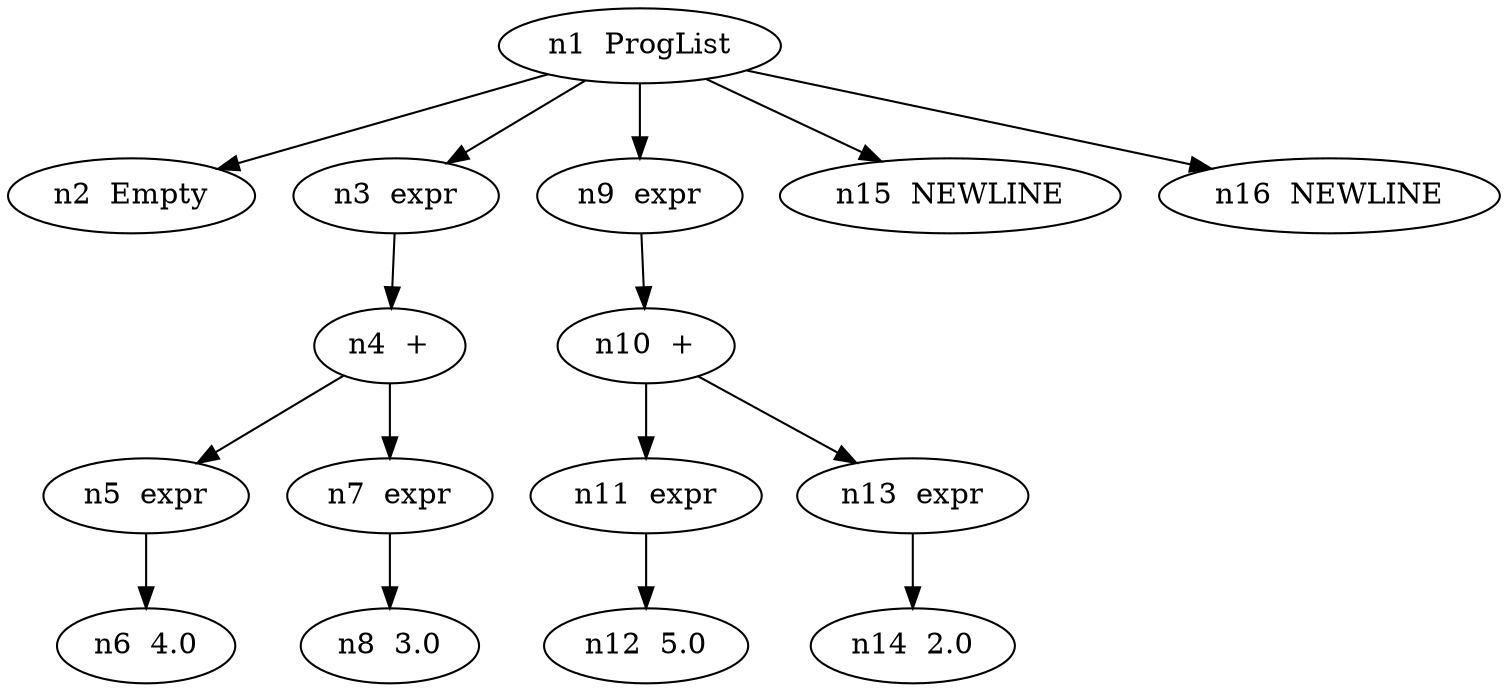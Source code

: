 // Compilador
digraph {
	n1 [label="n1  ProgList"]
	n2 [label="n2  Empty"]
		n1 -> n2
	n4 [label="n4  +"]
	n6 [label="n6  4.0"]
		n5 -> n6
	n5 [label="n5  expr"]
	n8 [label="n8  3.0"]
		n7 -> n8
	n7 [label="n7  expr"]
		n4 -> n5
		n4 -> n7
		n3 -> n4
	n3 [label="n3  expr"]
		n1 -> n3
	n10 [label="n10  +"]
	n12 [label="n12  5.0"]
		n11 -> n12
	n11 [label="n11  expr"]
	n14 [label="n14  2.0"]
		n13 -> n14
	n13 [label="n13  expr"]
		n10 -> n11
		n10 -> n13
		n9 -> n10
	n9 [label="n9  expr"]
		n1 -> n9
	n15 [label="n15  NEWLINE"]
		n1 -> n15
	n16 [label="n16  NEWLINE"]
		n1 -> n16
}